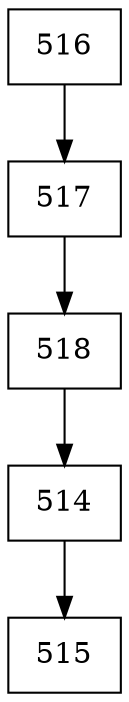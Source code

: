 digraph G {
  node [shape=record];
  node0 [label="{516}"];
  node0 -> node1;
  node1 [label="{517}"];
  node1 -> node2;
  node2 [label="{518}"];
  node2 -> node3;
  node3 [label="{514}"];
  node3 -> node4;
  node4 [label="{515}"];
}
